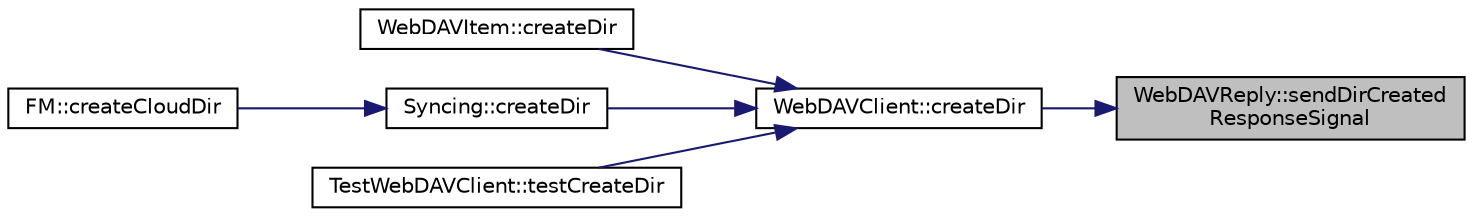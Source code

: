 digraph "WebDAVReply::sendDirCreatedResponseSignal"
{
 // INTERACTIVE_SVG=YES
 // LATEX_PDF_SIZE
  edge [fontname="Helvetica",fontsize="10",labelfontname="Helvetica",labelfontsize="10"];
  node [fontname="Helvetica",fontsize="10",shape=record];
  rankdir="RL";
  Node109 [label="WebDAVReply::sendDirCreated\lResponseSignal",height=0.2,width=0.4,color="black", fillcolor="grey75", style="filled", fontcolor="black",tooltip=" "];
  Node109 -> Node110 [dir="back",color="midnightblue",fontsize="10",style="solid",fontname="Helvetica"];
  Node110 [label="WebDAVClient::createDir",height=0.2,width=0.4,color="black", fillcolor="white", style="filled",URL="$class_web_d_a_v_client.html#add7bae4b949eb0b63ffdca710b65efd4",tooltip=" "];
  Node110 -> Node111 [dir="back",color="midnightblue",fontsize="10",style="solid",fontname="Helvetica"];
  Node111 [label="WebDAVItem::createDir",height=0.2,width=0.4,color="black", fillcolor="white", style="filled",URL="$class_web_d_a_v_item.html#afab34ee6b1e14ae07f06302e0f0f10cf",tooltip=" "];
  Node110 -> Node112 [dir="back",color="midnightblue",fontsize="10",style="solid",fontname="Helvetica"];
  Node112 [label="Syncing::createDir",height=0.2,width=0.4,color="black", fillcolor="white", style="filled",URL="$class_syncing.html#a1fb436d36ff2889789c7b5833939c51a",tooltip=" "];
  Node112 -> Node113 [dir="back",color="midnightblue",fontsize="10",style="solid",fontname="Helvetica"];
  Node113 [label="FM::createCloudDir",height=0.2,width=0.4,color="black", fillcolor="white", style="filled",URL="$class_f_m.html#ad413e4f405532e924ace69cbe80ddbee",tooltip=" "];
  Node110 -> Node114 [dir="back",color="midnightblue",fontsize="10",style="solid",fontname="Helvetica"];
  Node114 [label="TestWebDAVClient::testCreateDir",height=0.2,width=0.4,color="black", fillcolor="white", style="filled",URL="$class_test_web_d_a_v_client.html#aebb81d0472b84f23f19a103c259f3abd",tooltip=" "];
}
